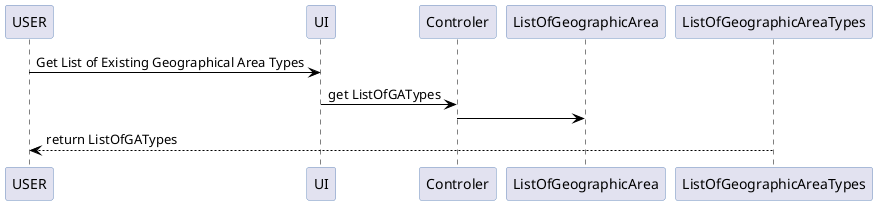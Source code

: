 @startuml

skinparam actor {
	BorderColor 6C8EBF
}

skinparam participant {
	BorderColor 6C8EBF
}

skinparam shadowing false

skinparam sequence {
	ArrowColor BLACK
	ActorBorderColor DeepSkyBlue
	LifeLineBorderColor BLACK
}


USER -> UI: Get List of Existing Geographical Area Types
UI -> Controler: get ListOfGATypes
Controler -> ListOfGeographicArea:

USER <-- ListOfGeographicAreaTypes : return ListOfGATypes

@enduml